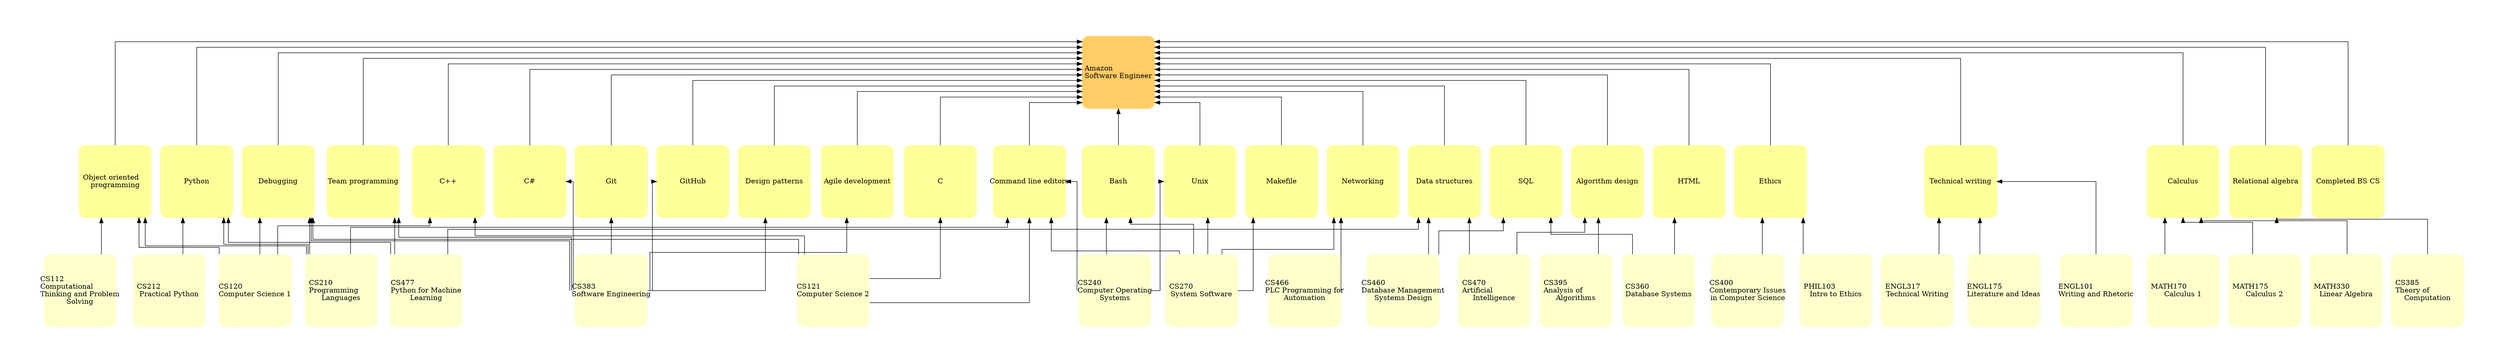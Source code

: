 digraph {
  graph [bgcolor="transparent" rankdir="BT" pad=1 compound="true" forcelabels="true" splines="ortho"]
  node [shape="square" style="rounded,filled" width=2 fixedsize="shape" fontname="Times-Roman"]
  edge [minlen=2]
  1 [id="Amazon\lSoftware Engineer" label="Amazon\lSoftware Engineer" labeljust="c" color="#FFCC66"]
  "C++" [color="#FFFF99"]
  "CS120\lComputer Science 1" [color="#FFFFCC"]
  "CS121\lComputer Science 2" [color="#FFFFCC"]
  "C" [color="#FFFF99"]
  "CS121\lComputer Science 2" [color="#FFFFCC"]
  "Python" [color="#FFFF99"]
  "CS210\lProgramming\lLanguages" [color="#FFFFCC"]
  "CS212\lPractical Python" [color="#FFFFCC"]
  "CS477\lPython for Machine\lLearning" [color="#FFFFCC"]
  "C#" [color="#FFFF99"]
  "CS383\lSoftware Engineering" [color="#FFFFCC"]
  "HTML" [color="#FFFF99"]
  "CS360\lDatabase Systems" [color="#FFFFCC"]
  "SQL" [color="#FFFF99"]
  "CS360\lDatabase Systems" [color="#FFFFCC"]
  "CS460\lDatabase Management\lSystems Design" [color="#FFFFCC"]
  "Bash" [color="#FFFF99"]
  "CS240\lComputer Operating\lSystems" [color="#FFFFCC"]
  "CS270\lSystem Software" [color="#FFFFCC"]
  "Unix" [color="#FFFF99"]
  "CS240\lComputer Operating\lSystems" [color="#FFFFCC"]
  "CS270\lSystem Software" [color="#FFFFCC"]
  "Ethics" [color="#FFFF99"]
  "CS400\lContemporary Issues\lin Computer Science" [color="#FFFFCC"]
  "PHIL103\lIntro to Ethics" [color="#FFFFCC"]
  "Technical writing" [color="#FFFF99"]
  "ENGL317\lTechnical Writing" [color="#FFFFCC"]
  "ENGL175\lLiterature and Ideas" [color="#FFFFCC"]
  "ENGL101\lWriting and Rhetoric" [color="#FFFFCC"]
  "Makefile" [color="#FFFF99"]
  "CS270\lSystem Software" [color="#FFFFCC"]
  "Git" [color="#FFFF99"]
  "CS383\lSoftware Engineering" [color="#FFFFCC"]
  "GitHub" [color="#FFFF99"]
  "CS383\lSoftware Engineering" [color="#FFFFCC"]
  "Command line editors" [color="#FFFF99"]
  "CS121\lComputer Science 2" [color="#FFFFCC"]
  "CS210\lProgramming\lLanguages" [color="#FFFFCC"]
  "CS240\lComputer Operating\lSystems" [color="#FFFFCC"]
  "CS270\lSystem Software" [color="#FFFFCC"]
  "Calculus" [color="#FFFF99"]
  "MATH170\lCalculus 1" [color="#FFFFCC"]
  "MATH175\lCalculus 2" [color="#FFFFCC"]
  "MATH330\lLinear Algebra" [color="#FFFFCC"]
  "Relational algebra" [color="#FFFF99"]
  "CS385\lTheory of\lComputation" [color="#FFFFCC"]
  "Design patterns" [color="#FFFF99"]
  "CS383\lSoftware Engineering" [color="#FFFFCC"]
  "Object oriented\lprogramming" [color="#FFFF99"]
  "CS210\lProgramming\lLanguages" [color="#FFFFCC"]
  "CS120\lComputer Science 1" [color="#FFFFCC"]
  "CS112\lComputational\lThinking and Problem\lSolving" [color="#FFFFCC"]
  "Networking" [color="#FFFF99"]
  "CS270\lSystem Software" [color="#FFFFCC"]
  "CS466\lPLC Programming for\lAutomation" [color="#FFFFCC"]
  "Debugging" [color="#FFFF99"]
  "CS210\lProgramming\lLanguages" [color="#FFFFCC"]
  "CS120\lComputer Science 1" [color="#FFFFCC"]
  "CS121\lComputer Science 2" [color="#FFFFCC"]
  "CS383\lSoftware Engineering" [color="#FFFFCC"]
  "Completed BS CS" [color="#FFFF99"]
  "Agile development" [color="#FFFF99"]
  "CS383\lSoftware Engineering" [color="#FFFFCC"]
  "Team programming" [color="#FFFF99"]
  "CS383\lSoftware Engineering" [color="#FFFFCC"]
  "CS477\lPython for Machine\lLearning" [color="#FFFFCC"]
  "Data structures" [color="#FFFF99"]
  "CS460\lDatabase Management\lSystems Design" [color="#FFFFCC"]
  "CS470\lArtificial\lIntelligence" [color="#FFFFCC"]
  "CS477\lPython for Machine\lLearning" [color="#FFFFCC"]
  "Algorithm design" [color="#FFFF99"]
  "CS470\lArtificial\lIntelligence" [color="#FFFFCC"]
  "CS395\lAnalysis of\lAlgorithms" [color="#FFFFCC"]
  "C++" -> 1
  "CS120\lComputer Science 1" -> "C++"
  "CS121\lComputer Science 2" -> "C++"
  "C" -> 1
  "CS121\lComputer Science 2" -> "C"
  "Python" -> 1
  "CS210\lProgramming\lLanguages" -> "Python"
  "CS212\lPractical Python" -> "Python"
  "CS477\lPython for Machine\lLearning" -> "Python"
  "C#" -> 1
  "CS383\lSoftware Engineering" -> "C#"
  "HTML" -> 1
  "CS360\lDatabase Systems" -> "HTML"
  "SQL" -> 1
  "CS360\lDatabase Systems" -> "SQL"
  "CS460\lDatabase Management\lSystems Design" -> "SQL"
  "Bash" -> 1
  "CS240\lComputer Operating\lSystems" -> "Bash"
  "CS270\lSystem Software" -> "Bash"
  "Unix" -> 1
  "CS240\lComputer Operating\lSystems" -> "Unix"
  "CS270\lSystem Software" -> "Unix"
  "Ethics" -> 1
  "CS400\lContemporary Issues\lin Computer Science" -> "Ethics"
  "PHIL103\lIntro to Ethics" -> "Ethics"
  "Technical writing" -> 1
  "ENGL317\lTechnical Writing" -> "Technical writing"
  "ENGL175\lLiterature and Ideas" -> "Technical writing"
  "ENGL101\lWriting and Rhetoric" -> "Technical writing"
  "Makefile" -> 1
  "CS270\lSystem Software" -> "Makefile"
  "Git" -> 1
  "CS383\lSoftware Engineering" -> "Git"
  "GitHub" -> 1
  "CS383\lSoftware Engineering" -> "GitHub"
  "Command line editors" -> 1
  "CS121\lComputer Science 2" -> "Command line editors"
  "CS210\lProgramming\lLanguages" -> "Command line editors"
  "CS240\lComputer Operating\lSystems" -> "Command line editors"
  "CS270\lSystem Software" -> "Command line editors"
  "Calculus" -> 1
  "MATH170\lCalculus 1" -> "Calculus"
  "MATH175\lCalculus 2" -> "Calculus"
  "MATH330\lLinear Algebra" -> "Calculus"
  "Relational algebra" -> 1
  "CS385\lTheory of\lComputation" -> "Relational algebra"
  "Design patterns" -> 1
  "CS383\lSoftware Engineering" -> "Design patterns"
  "Object oriented\lprogramming" -> 1
  "CS210\lProgramming\lLanguages" -> "Object oriented\lprogramming"
  "CS120\lComputer Science 1" -> "Object oriented\lprogramming"
  "CS112\lComputational\lThinking and Problem\lSolving" -> "Object oriented\lprogramming"
  "Networking" -> 1
  "CS270\lSystem Software" -> "Networking"
  "CS466\lPLC Programming for\lAutomation" -> "Networking"
  "Debugging" -> 1
  "CS210\lProgramming\lLanguages" -> "Debugging"
  "CS120\lComputer Science 1" -> "Debugging"
  "CS121\lComputer Science 2" -> "Debugging"
  "CS383\lSoftware Engineering" -> "Debugging"
  "Completed BS CS" -> 1
  "Agile development" -> 1
  "CS383\lSoftware Engineering" -> "Agile development"
  "Team programming" -> 1
  "CS383\lSoftware Engineering" -> "Team programming"
  "CS477\lPython for Machine\lLearning" -> "Team programming"
  "Data structures" -> 1
  "CS460\lDatabase Management\lSystems Design" -> "Data structures"
  "CS470\lArtificial\lIntelligence" -> "Data structures"
  "CS477\lPython for Machine\lLearning" -> "Data structures"
  "Algorithm design" -> 1
  "CS470\lArtificial\lIntelligence" -> "Algorithm design"
  "CS395\lAnalysis of\lAlgorithms" -> "Algorithm design"
}
